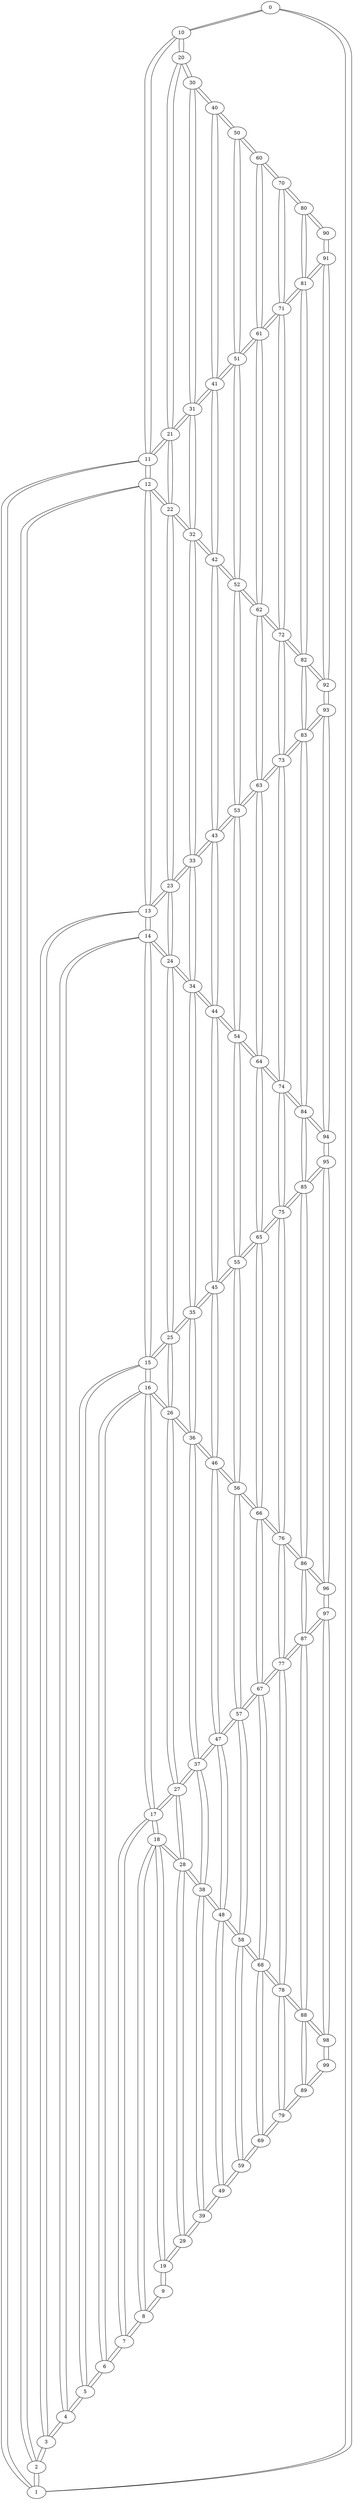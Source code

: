 graph sample {
0 -- 10;
10 -- 0;
0 -- 1;
1 -- 0;
1 -- 11;
11 -- 1;
1 -- 2;
2 -- 1;
2 -- 12;
12 -- 2;
2 -- 3;
3 -- 2;
3 -- 13;
13 -- 3;
3 -- 4;
4 -- 3;
4 -- 14;
14 -- 4;
4 -- 5;
5 -- 4;
5 -- 15;
15 -- 5;
5 -- 6;
6 -- 5;
6 -- 16;
16 -- 6;
6 -- 7;
7 -- 6;
7 -- 17;
17 -- 7;
7 -- 8;
8 -- 7;
8 -- 18;
18 -- 8;
8 -- 9;
9 -- 8;
9 -- 19;
19 -- 9;
10 -- 20;
20 -- 10;
10 -- 11;
11 -- 10;
11 -- 21;
21 -- 11;
11 -- 12;
12 -- 11;
12 -- 22;
22 -- 12;
12 -- 13;
13 -- 12;
13 -- 23;
23 -- 13;
13 -- 14;
14 -- 13;
14 -- 24;
24 -- 14;
14 -- 15;
15 -- 14;
15 -- 25;
25 -- 15;
15 -- 16;
16 -- 15;
16 -- 26;
26 -- 16;
16 -- 17;
17 -- 16;
17 -- 27;
27 -- 17;
17 -- 18;
18 -- 17;
18 -- 28;
28 -- 18;
18 -- 19;
19 -- 18;
19 -- 29;
29 -- 19;
20 -- 30;
30 -- 20;
20 -- 21;
21 -- 20;
21 -- 31;
31 -- 21;
21 -- 22;
22 -- 21;
22 -- 32;
32 -- 22;
22 -- 23;
23 -- 22;
23 -- 33;
33 -- 23;
23 -- 24;
24 -- 23;
24 -- 34;
34 -- 24;
24 -- 25;
25 -- 24;
25 -- 35;
35 -- 25;
25 -- 26;
26 -- 25;
26 -- 36;
36 -- 26;
26 -- 27;
27 -- 26;
27 -- 37;
37 -- 27;
27 -- 28;
28 -- 27;
28 -- 38;
38 -- 28;
28 -- 29;
29 -- 28;
29 -- 39;
39 -- 29;
30 -- 40;
40 -- 30;
30 -- 31;
31 -- 30;
31 -- 41;
41 -- 31;
31 -- 32;
32 -- 31;
32 -- 42;
42 -- 32;
32 -- 33;
33 -- 32;
33 -- 43;
43 -- 33;
33 -- 34;
34 -- 33;
34 -- 44;
44 -- 34;
34 -- 35;
35 -- 34;
35 -- 45;
45 -- 35;
35 -- 36;
36 -- 35;
36 -- 46;
46 -- 36;
36 -- 37;
37 -- 36;
37 -- 47;
47 -- 37;
37 -- 38;
38 -- 37;
38 -- 48;
48 -- 38;
38 -- 39;
39 -- 38;
39 -- 49;
49 -- 39;
40 -- 50;
50 -- 40;
40 -- 41;
41 -- 40;
41 -- 51;
51 -- 41;
41 -- 42;
42 -- 41;
42 -- 52;
52 -- 42;
42 -- 43;
43 -- 42;
43 -- 53;
53 -- 43;
43 -- 44;
44 -- 43;
44 -- 54;
54 -- 44;
44 -- 45;
45 -- 44;
45 -- 55;
55 -- 45;
45 -- 46;
46 -- 45;
46 -- 56;
56 -- 46;
46 -- 47;
47 -- 46;
47 -- 57;
57 -- 47;
47 -- 48;
48 -- 47;
48 -- 58;
58 -- 48;
48 -- 49;
49 -- 48;
49 -- 59;
59 -- 49;
50 -- 60;
60 -- 50;
50 -- 51;
51 -- 50;
51 -- 61;
61 -- 51;
51 -- 52;
52 -- 51;
52 -- 62;
62 -- 52;
52 -- 53;
53 -- 52;
53 -- 63;
63 -- 53;
53 -- 54;
54 -- 53;
54 -- 64;
64 -- 54;
54 -- 55;
55 -- 54;
55 -- 65;
65 -- 55;
55 -- 56;
56 -- 55;
56 -- 66;
66 -- 56;
56 -- 57;
57 -- 56;
57 -- 67;
67 -- 57;
57 -- 58;
58 -- 57;
58 -- 68;
68 -- 58;
58 -- 59;
59 -- 58;
59 -- 69;
69 -- 59;
60 -- 70;
70 -- 60;
60 -- 61;
61 -- 60;
61 -- 71;
71 -- 61;
61 -- 62;
62 -- 61;
62 -- 72;
72 -- 62;
62 -- 63;
63 -- 62;
63 -- 73;
73 -- 63;
63 -- 64;
64 -- 63;
64 -- 74;
74 -- 64;
64 -- 65;
65 -- 64;
65 -- 75;
75 -- 65;
65 -- 66;
66 -- 65;
66 -- 76;
76 -- 66;
66 -- 67;
67 -- 66;
67 -- 77;
77 -- 67;
67 -- 68;
68 -- 67;
68 -- 78;
78 -- 68;
68 -- 69;
69 -- 68;
69 -- 79;
79 -- 69;
70 -- 80;
80 -- 70;
70 -- 71;
71 -- 70;
71 -- 81;
81 -- 71;
71 -- 72;
72 -- 71;
72 -- 82;
82 -- 72;
72 -- 73;
73 -- 72;
73 -- 83;
83 -- 73;
73 -- 74;
74 -- 73;
74 -- 84;
84 -- 74;
74 -- 75;
75 -- 74;
75 -- 85;
85 -- 75;
75 -- 76;
76 -- 75;
76 -- 86;
86 -- 76;
76 -- 77;
77 -- 76;
77 -- 87;
87 -- 77;
77 -- 78;
78 -- 77;
78 -- 88;
88 -- 78;
78 -- 79;
79 -- 78;
79 -- 89;
89 -- 79;
80 -- 90;
90 -- 80;
80 -- 81;
81 -- 80;
81 -- 91;
91 -- 81;
81 -- 82;
82 -- 81;
82 -- 92;
92 -- 82;
82 -- 83;
83 -- 82;
83 -- 93;
93 -- 83;
83 -- 84;
84 -- 83;
84 -- 94;
94 -- 84;
84 -- 85;
85 -- 84;
85 -- 95;
95 -- 85;
85 -- 86;
86 -- 85;
86 -- 96;
96 -- 86;
86 -- 87;
87 -- 86;
87 -- 97;
97 -- 87;
87 -- 88;
88 -- 87;
88 -- 98;
98 -- 88;
88 -- 89;
89 -- 88;
89 -- 99;
99 -- 89;
90 -- 91;
91 -- 90;
91 -- 92;
92 -- 91;
92 -- 93;
93 -- 92;
93 -- 94;
94 -- 93;
94 -- 95;
95 -- 94;
95 -- 96;
96 -- 95;
96 -- 97;
97 -- 96;
97 -- 98;
98 -- 97;
98 -- 99;
99 -- 98;
}